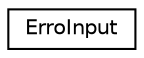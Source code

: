 digraph "Graphical Class Hierarchy"
{
  edge [fontname="Helvetica",fontsize="10",labelfontname="Helvetica",labelfontsize="10"];
  node [fontname="Helvetica",fontsize="10",shape=record];
  rankdir="LR";
  Node0 [label="ErroInput",height=0.2,width=0.4,color="black", fillcolor="white", style="filled",URL="$class_erro_input.html"];
}
